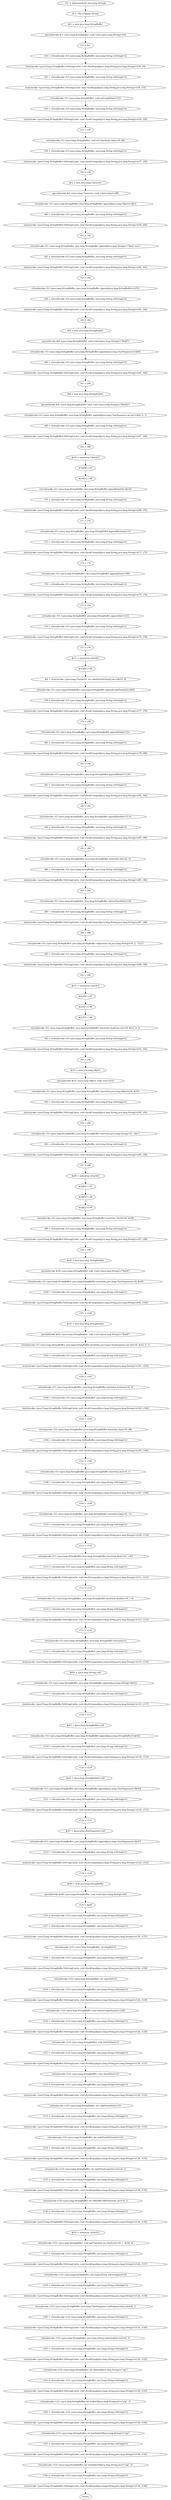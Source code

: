 digraph "unitGraph" {
    "r52 := @parameter0: java.lang.String[]"
    "r0 = \"The original String\""
    "$r1 = new java.lang.StringBuffer"
    "specialinvoke $r1.<java.lang.StringBuffer: void <init>(java.lang.String)>(r0)"
    "r53 = $r1"
    "r54 = virtualinvoke r53.<java.lang.StringBuffer: java.lang.String toString()>()"
    "staticinvoke <javaT.lang.StringBuffer.ToStringCache: void checkEqual(java.lang.String,java.lang.String)>(r54, r0)"
    "r55 = virtualinvoke r53.<java.lang.StringBuffer: java.lang.String toString()>()"
    "staticinvoke <javaT.lang.StringBuffer.ToStringCache: void checkEqual(java.lang.String,java.lang.String)>(r54, r55)"
    "virtualinvoke r53.<java.lang.StringBuffer: void setLength(int)>(12)"
    "r56 = virtualinvoke r53.<java.lang.StringBuffer: java.lang.String toString()>()"
    "staticinvoke <javaT.lang.StringBuffer.ToStringCache: void checkUnequal(java.lang.String,java.lang.String)>(r54, r56)"
    "r57 = r56"
    "virtualinvoke r53.<java.lang.StringBuffer: void setCharAt(int,char)>(0, 88)"
    "r58 = virtualinvoke r53.<java.lang.StringBuffer: java.lang.String toString()>()"
    "staticinvoke <javaT.lang.StringBuffer.ToStringCache: void checkUnequal(java.lang.String,java.lang.String)>(r57, r58)"
    "r59 = r58"
    "$r2 = new java.lang.Character"
    "specialinvoke $r2.<java.lang.Character: void <init>(char)>(88)"
    "virtualinvoke r53.<java.lang.StringBuffer: java.lang.StringBuffer append(java.lang.Object)>($r2)"
    "r60 = virtualinvoke r53.<java.lang.StringBuffer: java.lang.String toString()>()"
    "staticinvoke <javaT.lang.StringBuffer.ToStringCache: void checkUnequal(java.lang.String,java.lang.String)>(r59, r60)"
    "r61 = r60"
    "virtualinvoke r53.<java.lang.StringBuffer: java.lang.StringBuffer append(java.lang.String)>(\"More text\")"
    "r62 = virtualinvoke r53.<java.lang.StringBuffer: java.lang.String toString()>()"
    "staticinvoke <javaT.lang.StringBuffer.ToStringCache: void checkUnequal(java.lang.String,java.lang.String)>(r61, r62)"
    "r63 = r62"
    "virtualinvoke r53.<java.lang.StringBuffer: java.lang.StringBuffer append(java.lang.StringBuffer)>(r53)"
    "r64 = virtualinvoke r53.<java.lang.StringBuffer: java.lang.String toString()>()"
    "staticinvoke <javaT.lang.StringBuffer.ToStringCache: void checkUnequal(java.lang.String,java.lang.String)>(r63, r64)"
    "r65 = r64"
    "$r6 = new java.lang.StringBuilder"
    "specialinvoke $r6.<java.lang.StringBuilder: void <init>(java.lang.String)>(\"Build\")"
    "virtualinvoke r53.<java.lang.StringBuffer: java.lang.StringBuffer append(java.lang.CharSequence)>($r6)"
    "r66 = virtualinvoke r53.<java.lang.StringBuffer: java.lang.String toString()>()"
    "staticinvoke <javaT.lang.StringBuffer.ToStringCache: void checkUnequal(java.lang.String,java.lang.String)>(r65, r66)"
    "r67 = r66"
    "$r8 = new java.lang.StringBuilder"
    "specialinvoke $r8.<java.lang.StringBuilder: void <init>(java.lang.String)>(\"Build2\")"
    "virtualinvoke r53.<java.lang.StringBuffer: java.lang.StringBuffer append(java.lang.CharSequence,int,int)>($r8, 0, 1)"
    "r68 = virtualinvoke r53.<java.lang.StringBuffer: java.lang.String toString()>()"
    "staticinvoke <javaT.lang.StringBuffer.ToStringCache: void checkUnequal(java.lang.String,java.lang.String)>(r67, r68)"
    "r69 = r68"
    "$r10 = newarray (char)[2]"
    "$r10[0] = 97"
    "$r10[1] = 98"
    "virtualinvoke r53.<java.lang.StringBuffer: java.lang.StringBuffer append(char[])>($r10)"
    "r70 = virtualinvoke r53.<java.lang.StringBuffer: java.lang.String toString()>()"
    "staticinvoke <javaT.lang.StringBuffer.ToStringCache: void checkUnequal(java.lang.String,java.lang.String)>(r69, r70)"
    "r71 = r70"
    "virtualinvoke r53.<java.lang.StringBuffer: java.lang.StringBuffer append(boolean)>(1)"
    "r72 = virtualinvoke r53.<java.lang.StringBuffer: java.lang.String toString()>()"
    "staticinvoke <javaT.lang.StringBuffer.ToStringCache: void checkUnequal(java.lang.String,java.lang.String)>(r71, r72)"
    "r73 = r72"
    "virtualinvoke r53.<java.lang.StringBuffer: java.lang.StringBuffer append(char)>(99)"
    "r74 = virtualinvoke r53.<java.lang.StringBuffer: java.lang.String toString()>()"
    "staticinvoke <javaT.lang.StringBuffer.ToStringCache: void checkUnequal(java.lang.String,java.lang.String)>(r73, r74)"
    "r75 = r74"
    "virtualinvoke r53.<java.lang.StringBuffer: java.lang.StringBuffer append(int)>(23)"
    "r76 = virtualinvoke r53.<java.lang.StringBuffer: java.lang.String toString()>()"
    "staticinvoke <javaT.lang.StringBuffer.ToStringCache: void checkUnequal(java.lang.String,java.lang.String)>(r75, r76)"
    "r77 = r76"
    "$r15 = newarray (char)[1]"
    "$r15[0] = 88"
    "$i0 = staticinvoke <java.lang.Character: int codePointAt(char[],int)>($r15, 0)"
    "virtualinvoke r53.<java.lang.StringBuffer: java.lang.StringBuffer appendCodePoint(int)>($i0)"
    "r78 = virtualinvoke r53.<java.lang.StringBuffer: java.lang.String toString()>()"
    "staticinvoke <javaT.lang.StringBuffer.ToStringCache: void checkUnequal(java.lang.String,java.lang.String)>(r77, r78)"
    "r79 = r78"
    "virtualinvoke r53.<java.lang.StringBuffer: java.lang.StringBuffer append(long)>(1L)"
    "r80 = virtualinvoke r53.<java.lang.StringBuffer: java.lang.String toString()>()"
    "staticinvoke <javaT.lang.StringBuffer.ToStringCache: void checkUnequal(java.lang.String,java.lang.String)>(r79, r80)"
    "r81 = r80"
    "virtualinvoke r53.<java.lang.StringBuffer: java.lang.StringBuffer append(float)>(1.0F)"
    "r82 = virtualinvoke r53.<java.lang.StringBuffer: java.lang.String toString()>()"
    "staticinvoke <javaT.lang.StringBuffer.ToStringCache: void checkUnequal(java.lang.String,java.lang.String)>(r81, r82)"
    "r83 = r82"
    "virtualinvoke r53.<java.lang.StringBuffer: java.lang.StringBuffer append(double)>(1.0)"
    "r84 = virtualinvoke r53.<java.lang.StringBuffer: java.lang.String toString()>()"
    "staticinvoke <javaT.lang.StringBuffer.ToStringCache: void checkUnequal(java.lang.String,java.lang.String)>(r83, r84)"
    "r85 = r84"
    "virtualinvoke r53.<java.lang.StringBuffer: java.lang.StringBuffer delete(int,int)>(0, 5)"
    "r86 = virtualinvoke r53.<java.lang.StringBuffer: java.lang.String toString()>()"
    "staticinvoke <javaT.lang.StringBuffer.ToStringCache: void checkUnequal(java.lang.String,java.lang.String)>(r85, r86)"
    "r87 = r86"
    "virtualinvoke r53.<java.lang.StringBuffer: java.lang.StringBuffer deleteCharAt(int)>(0)"
    "r88 = virtualinvoke r53.<java.lang.StringBuffer: java.lang.String toString()>()"
    "staticinvoke <javaT.lang.StringBuffer.ToStringCache: void checkUnequal(java.lang.String,java.lang.String)>(r87, r88)"
    "r89 = r88"
    "virtualinvoke r53.<java.lang.StringBuffer: java.lang.StringBuffer replace(int,int,java.lang.String)>(0, 2, \"123\")"
    "r90 = virtualinvoke r53.<java.lang.StringBuffer: java.lang.String toString()>()"
    "staticinvoke <javaT.lang.StringBuffer.ToStringCache: void checkUnequal(java.lang.String,java.lang.String)>(r89, r90)"
    "r91 = r90"
    "$r23 = newarray (char)[3]"
    "$r23[0] = 97"
    "$r23[1] = 98"
    "$r23[2] = 99"
    "virtualinvoke r53.<java.lang.StringBuffer: java.lang.StringBuffer insert(int,char[],int,int)>(0, $r23, 0, 3)"
    "r92 = virtualinvoke r53.<java.lang.StringBuffer: java.lang.String toString()>()"
    "staticinvoke <javaT.lang.StringBuffer.ToStringCache: void checkUnequal(java.lang.String,java.lang.String)>(r91, r92)"
    "r93 = r92"
    "$r25 = new java.lang.Object"
    "specialinvoke $r25.<java.lang.Object: void <init>()>()"
    "virtualinvoke r53.<java.lang.StringBuffer: java.lang.StringBuffer insert(int,java.lang.Object)>(0, $r25)"
    "r94 = virtualinvoke r53.<java.lang.StringBuffer: java.lang.String toString()>()"
    "staticinvoke <javaT.lang.StringBuffer.ToStringCache: void checkUnequal(java.lang.String,java.lang.String)>(r93, r94)"
    "r95 = r94"
    "virtualinvoke r53.<java.lang.StringBuffer: java.lang.StringBuffer insert(int,java.lang.String)>(0, \"abc\")"
    "r96 = virtualinvoke r53.<java.lang.StringBuffer: java.lang.String toString()>()"
    "staticinvoke <javaT.lang.StringBuffer.ToStringCache: void checkUnequal(java.lang.String,java.lang.String)>(r95, r96)"
    "r97 = r96"
    "$r28 = newarray (char)[3]"
    "$r28[0] = 97"
    "$r28[1] = 98"
    "$r28[2] = 99"
    "virtualinvoke r53.<java.lang.StringBuffer: java.lang.StringBuffer insert(int,char[])>(0, $r28)"
    "r98 = virtualinvoke r53.<java.lang.StringBuffer: java.lang.String toString()>()"
    "staticinvoke <javaT.lang.StringBuffer.ToStringCache: void checkUnequal(java.lang.String,java.lang.String)>(r97, r98)"
    "r99 = r98"
    "$r30 = new java.lang.StringBuilder"
    "specialinvoke $r30.<java.lang.StringBuilder: void <init>(java.lang.String)>(\"Build\")"
    "virtualinvoke r53.<java.lang.StringBuffer: java.lang.StringBuffer insert(int,java.lang.CharSequence)>(0, $r30)"
    "r100 = virtualinvoke r53.<java.lang.StringBuffer: java.lang.String toString()>()"
    "staticinvoke <javaT.lang.StringBuffer.ToStringCache: void checkUnequal(java.lang.String,java.lang.String)>(r99, r100)"
    "r101 = r100"
    "$r32 = new java.lang.StringBuilder"
    "specialinvoke $r32.<java.lang.StringBuilder: void <init>(java.lang.String)>(\"Build\")"
    "virtualinvoke r53.<java.lang.StringBuffer: java.lang.StringBuffer insert(int,java.lang.CharSequence,int,int)>(0, $r32, 0, 1)"
    "r102 = virtualinvoke r53.<java.lang.StringBuffer: java.lang.String toString()>()"
    "staticinvoke <javaT.lang.StringBuffer.ToStringCache: void checkUnequal(java.lang.String,java.lang.String)>(r101, r102)"
    "r103 = r102"
    "virtualinvoke r53.<java.lang.StringBuffer: java.lang.StringBuffer insert(int,boolean)>(0, 0)"
    "r104 = virtualinvoke r53.<java.lang.StringBuffer: java.lang.String toString()>()"
    "staticinvoke <javaT.lang.StringBuffer.ToStringCache: void checkUnequal(java.lang.String,java.lang.String)>(r103, r104)"
    "r105 = r104"
    "virtualinvoke r53.<java.lang.StringBuffer: java.lang.StringBuffer insert(int,char)>(0, 88)"
    "r106 = virtualinvoke r53.<java.lang.StringBuffer: java.lang.String toString()>()"
    "staticinvoke <javaT.lang.StringBuffer.ToStringCache: void checkUnequal(java.lang.String,java.lang.String)>(r105, r106)"
    "r107 = r106"
    "virtualinvoke r53.<java.lang.StringBuffer: java.lang.StringBuffer insert(int,int)>(0, 1)"
    "r108 = virtualinvoke r53.<java.lang.StringBuffer: java.lang.String toString()>()"
    "staticinvoke <javaT.lang.StringBuffer.ToStringCache: void checkUnequal(java.lang.String,java.lang.String)>(r107, r108)"
    "r109 = r108"
    "virtualinvoke r53.<java.lang.StringBuffer: java.lang.StringBuffer insert(int,long)>(0, 1L)"
    "r110 = virtualinvoke r53.<java.lang.StringBuffer: java.lang.String toString()>()"
    "staticinvoke <javaT.lang.StringBuffer.ToStringCache: void checkUnequal(java.lang.String,java.lang.String)>(r109, r110)"
    "r111 = r110"
    "virtualinvoke r53.<java.lang.StringBuffer: java.lang.StringBuffer insert(int,float)>(0, 1.0F)"
    "r112 = virtualinvoke r53.<java.lang.StringBuffer: java.lang.String toString()>()"
    "staticinvoke <javaT.lang.StringBuffer.ToStringCache: void checkUnequal(java.lang.String,java.lang.String)>(r111, r112)"
    "r113 = r112"
    "virtualinvoke r53.<java.lang.StringBuffer: java.lang.StringBuffer insert(int,double)>(0, 1.0)"
    "r114 = virtualinvoke r53.<java.lang.StringBuffer: java.lang.String toString()>()"
    "staticinvoke <javaT.lang.StringBuffer.ToStringCache: void checkUnequal(java.lang.String,java.lang.String)>(r113, r114)"
    "r115 = r114"
    "virtualinvoke r53.<java.lang.StringBuffer: java.lang.StringBuffer reverse()>()"
    "r116 = virtualinvoke r53.<java.lang.StringBuffer: java.lang.String toString()>()"
    "staticinvoke <javaT.lang.StringBuffer.ToStringCache: void checkUnequal(java.lang.String,java.lang.String)>(r115, r116)"
    "$r41 = (java.lang.String) null"
    "virtualinvoke r53.<java.lang.StringBuffer: java.lang.StringBuffer append(java.lang.String)>($r41)"
    "r117 = virtualinvoke r53.<java.lang.StringBuffer: java.lang.String toString()>()"
    "staticinvoke <javaT.lang.StringBuffer.ToStringCache: void checkUnequal(java.lang.String,java.lang.String)>(r115, r117)"
    "r118 = r117"
    "$r43 = (java.lang.StringBuffer) null"
    "virtualinvoke r53.<java.lang.StringBuffer: java.lang.StringBuffer append(java.lang.StringBuffer)>($r43)"
    "r119 = virtualinvoke r53.<java.lang.StringBuffer: java.lang.String toString()>()"
    "staticinvoke <javaT.lang.StringBuffer.ToStringCache: void checkUnequal(java.lang.String,java.lang.String)>(r118, r119)"
    "r120 = r119"
    "$r45 = (java.lang.StringBuilder) null"
    "virtualinvoke r53.<java.lang.StringBuffer: java.lang.StringBuffer append(java.lang.CharSequence)>($r45)"
    "r121 = virtualinvoke r53.<java.lang.StringBuffer: java.lang.String toString()>()"
    "staticinvoke <javaT.lang.StringBuffer.ToStringCache: void checkUnequal(java.lang.String,java.lang.String)>(r120, r121)"
    "r122 = r121"
    "$r47 = (java.lang.CharSequence) null"
    "virtualinvoke r53.<java.lang.StringBuffer: java.lang.StringBuffer append(java.lang.CharSequence)>($r47)"
    "r123 = virtualinvoke r53.<java.lang.StringBuffer: java.lang.String toString()>()"
    "staticinvoke <javaT.lang.StringBuffer.ToStringCache: void checkUnequal(java.lang.String,java.lang.String)>(r122, r123)"
    "r124 = r123"
    "$r49 = new java.lang.StringBuffer"
    "specialinvoke $r49.<java.lang.StringBuffer: void <init>(java.lang.String)>(r0)"
    "r125 = $r49"
    "r126 = virtualinvoke r125.<java.lang.StringBuffer: java.lang.String toString()>()"
    "r127 = virtualinvoke r125.<java.lang.StringBuffer: java.lang.String toString()>()"
    "staticinvoke <javaT.lang.StringBuffer.ToStringCache: void checkEqual(java.lang.String,java.lang.String)>(r126, r127)"
    "virtualinvoke r125.<java.lang.StringBuffer: int length()>()"
    "r128 = virtualinvoke r125.<java.lang.StringBuffer: java.lang.String toString()>()"
    "staticinvoke <javaT.lang.StringBuffer.ToStringCache: void checkEqual(java.lang.String,java.lang.String)>(r126, r128)"
    "virtualinvoke r125.<java.lang.StringBuffer: int capacity()>()"
    "r129 = virtualinvoke r125.<java.lang.StringBuffer: java.lang.String toString()>()"
    "staticinvoke <javaT.lang.StringBuffer.ToStringCache: void checkEqual(java.lang.String,java.lang.String)>(r126, r129)"
    "virtualinvoke r125.<java.lang.StringBuffer: void ensureCapacity(int)>(100)"
    "r130 = virtualinvoke r125.<java.lang.StringBuffer: java.lang.String toString()>()"
    "staticinvoke <javaT.lang.StringBuffer.ToStringCache: void checkEqual(java.lang.String,java.lang.String)>(r126, r130)"
    "virtualinvoke r125.<java.lang.StringBuffer: void trimToSize()>()"
    "r131 = virtualinvoke r125.<java.lang.StringBuffer: java.lang.String toString()>()"
    "staticinvoke <javaT.lang.StringBuffer.ToStringCache: void checkEqual(java.lang.String,java.lang.String)>(r126, r131)"
    "virtualinvoke r125.<java.lang.StringBuffer: char charAt(int)>(1)"
    "r132 = virtualinvoke r125.<java.lang.StringBuffer: java.lang.String toString()>()"
    "staticinvoke <javaT.lang.StringBuffer.ToStringCache: void checkEqual(java.lang.String,java.lang.String)>(r126, r132)"
    "virtualinvoke r125.<java.lang.StringBuffer: int codePointAt(int)>(1)"
    "r133 = virtualinvoke r125.<java.lang.StringBuffer: java.lang.String toString()>()"
    "staticinvoke <javaT.lang.StringBuffer.ToStringCache: void checkEqual(java.lang.String,java.lang.String)>(r126, r133)"
    "virtualinvoke r125.<java.lang.StringBuffer: int codePointBefore(int)>(2)"
    "r134 = virtualinvoke r125.<java.lang.StringBuffer: java.lang.String toString()>()"
    "staticinvoke <javaT.lang.StringBuffer.ToStringCache: void checkEqual(java.lang.String,java.lang.String)>(r126, r134)"
    "virtualinvoke r125.<java.lang.StringBuffer: int codePointCount(int,int)>(0, 1)"
    "r135 = virtualinvoke r125.<java.lang.StringBuffer: java.lang.String toString()>()"
    "staticinvoke <javaT.lang.StringBuffer.ToStringCache: void checkEqual(java.lang.String,java.lang.String)>(r126, r135)"
    "virtualinvoke r125.<java.lang.StringBuffer: int offsetByCodePoints(int,int)>(0, 1)"
    "r136 = virtualinvoke r125.<java.lang.StringBuffer: java.lang.String toString()>()"
    "staticinvoke <javaT.lang.StringBuffer.ToStringCache: void checkEqual(java.lang.String,java.lang.String)>(r126, r136)"
    "$r50 = newarray (char)[2]"
    "virtualinvoke r125.<java.lang.StringBuffer: void getChars(int,int,char[],int)>(0, 1, $r50, 0)"
    "r137 = virtualinvoke r125.<java.lang.StringBuffer: java.lang.String toString()>()"
    "staticinvoke <javaT.lang.StringBuffer.ToStringCache: void checkEqual(java.lang.String,java.lang.String)>(r126, r137)"
    "virtualinvoke r125.<java.lang.StringBuffer: java.lang.String substring(int)>(0)"
    "r139 = virtualinvoke r125.<java.lang.StringBuffer: java.lang.String toString()>()"
    "staticinvoke <javaT.lang.StringBuffer.ToStringCache: void checkEqual(java.lang.String,java.lang.String)>(r126, r139)"
    "virtualinvoke r125.<java.lang.StringBuffer: java.lang.CharSequence subSequence(int,int)>(0, 1)"
    "r140 = virtualinvoke r125.<java.lang.StringBuffer: java.lang.String toString()>()"
    "staticinvoke <javaT.lang.StringBuffer.ToStringCache: void checkEqual(java.lang.String,java.lang.String)>(r126, r140)"
    "virtualinvoke r125.<java.lang.StringBuffer: java.lang.String substring(int,int)>(0, 3)"
    "r142 = virtualinvoke r125.<java.lang.StringBuffer: java.lang.String toString()>()"
    "staticinvoke <javaT.lang.StringBuffer.ToStringCache: void checkEqual(java.lang.String,java.lang.String)>(r126, r142)"
    "virtualinvoke r125.<java.lang.StringBuffer: int indexOf(java.lang.String)>(\"rig\")"
    "r143 = virtualinvoke r125.<java.lang.StringBuffer: java.lang.String toString()>()"
    "staticinvoke <javaT.lang.StringBuffer.ToStringCache: void checkEqual(java.lang.String,java.lang.String)>(r126, r143)"
    "virtualinvoke r125.<java.lang.StringBuffer: int indexOf(java.lang.String,int)>(\"rig\", 2)"
    "r144 = virtualinvoke r125.<java.lang.StringBuffer: java.lang.String toString()>()"
    "staticinvoke <javaT.lang.StringBuffer.ToStringCache: void checkEqual(java.lang.String,java.lang.String)>(r126, r144)"
    "virtualinvoke r125.<java.lang.StringBuffer: int lastIndexOf(java.lang.String)>(\"rig\")"
    "r145 = virtualinvoke r125.<java.lang.StringBuffer: java.lang.String toString()>()"
    "staticinvoke <javaT.lang.StringBuffer.ToStringCache: void checkEqual(java.lang.String,java.lang.String)>(r126, r145)"
    "virtualinvoke r125.<java.lang.StringBuffer: int lastIndexOf(java.lang.String,int)>(\"rig\", 3)"
    "r146 = virtualinvoke r125.<java.lang.StringBuffer: java.lang.String toString()>()"
    "staticinvoke <javaT.lang.StringBuffer.ToStringCache: void checkEqual(java.lang.String,java.lang.String)>(r126, r146)"
    "return"
    "r52 := @parameter0: java.lang.String[]"->"r0 = \"The original String\"";
    "r0 = \"The original String\""->"$r1 = new java.lang.StringBuffer";
    "$r1 = new java.lang.StringBuffer"->"specialinvoke $r1.<java.lang.StringBuffer: void <init>(java.lang.String)>(r0)";
    "specialinvoke $r1.<java.lang.StringBuffer: void <init>(java.lang.String)>(r0)"->"r53 = $r1";
    "r53 = $r1"->"r54 = virtualinvoke r53.<java.lang.StringBuffer: java.lang.String toString()>()";
    "r54 = virtualinvoke r53.<java.lang.StringBuffer: java.lang.String toString()>()"->"staticinvoke <javaT.lang.StringBuffer.ToStringCache: void checkEqual(java.lang.String,java.lang.String)>(r54, r0)";
    "staticinvoke <javaT.lang.StringBuffer.ToStringCache: void checkEqual(java.lang.String,java.lang.String)>(r54, r0)"->"r55 = virtualinvoke r53.<java.lang.StringBuffer: java.lang.String toString()>()";
    "r55 = virtualinvoke r53.<java.lang.StringBuffer: java.lang.String toString()>()"->"staticinvoke <javaT.lang.StringBuffer.ToStringCache: void checkEqual(java.lang.String,java.lang.String)>(r54, r55)";
    "staticinvoke <javaT.lang.StringBuffer.ToStringCache: void checkEqual(java.lang.String,java.lang.String)>(r54, r55)"->"virtualinvoke r53.<java.lang.StringBuffer: void setLength(int)>(12)";
    "virtualinvoke r53.<java.lang.StringBuffer: void setLength(int)>(12)"->"r56 = virtualinvoke r53.<java.lang.StringBuffer: java.lang.String toString()>()";
    "r56 = virtualinvoke r53.<java.lang.StringBuffer: java.lang.String toString()>()"->"staticinvoke <javaT.lang.StringBuffer.ToStringCache: void checkUnequal(java.lang.String,java.lang.String)>(r54, r56)";
    "staticinvoke <javaT.lang.StringBuffer.ToStringCache: void checkUnequal(java.lang.String,java.lang.String)>(r54, r56)"->"r57 = r56";
    "r57 = r56"->"virtualinvoke r53.<java.lang.StringBuffer: void setCharAt(int,char)>(0, 88)";
    "virtualinvoke r53.<java.lang.StringBuffer: void setCharAt(int,char)>(0, 88)"->"r58 = virtualinvoke r53.<java.lang.StringBuffer: java.lang.String toString()>()";
    "r58 = virtualinvoke r53.<java.lang.StringBuffer: java.lang.String toString()>()"->"staticinvoke <javaT.lang.StringBuffer.ToStringCache: void checkUnequal(java.lang.String,java.lang.String)>(r57, r58)";
    "staticinvoke <javaT.lang.StringBuffer.ToStringCache: void checkUnequal(java.lang.String,java.lang.String)>(r57, r58)"->"r59 = r58";
    "r59 = r58"->"$r2 = new java.lang.Character";
    "$r2 = new java.lang.Character"->"specialinvoke $r2.<java.lang.Character: void <init>(char)>(88)";
    "specialinvoke $r2.<java.lang.Character: void <init>(char)>(88)"->"virtualinvoke r53.<java.lang.StringBuffer: java.lang.StringBuffer append(java.lang.Object)>($r2)";
    "virtualinvoke r53.<java.lang.StringBuffer: java.lang.StringBuffer append(java.lang.Object)>($r2)"->"r60 = virtualinvoke r53.<java.lang.StringBuffer: java.lang.String toString()>()";
    "r60 = virtualinvoke r53.<java.lang.StringBuffer: java.lang.String toString()>()"->"staticinvoke <javaT.lang.StringBuffer.ToStringCache: void checkUnequal(java.lang.String,java.lang.String)>(r59, r60)";
    "staticinvoke <javaT.lang.StringBuffer.ToStringCache: void checkUnequal(java.lang.String,java.lang.String)>(r59, r60)"->"r61 = r60";
    "r61 = r60"->"virtualinvoke r53.<java.lang.StringBuffer: java.lang.StringBuffer append(java.lang.String)>(\"More text\")";
    "virtualinvoke r53.<java.lang.StringBuffer: java.lang.StringBuffer append(java.lang.String)>(\"More text\")"->"r62 = virtualinvoke r53.<java.lang.StringBuffer: java.lang.String toString()>()";
    "r62 = virtualinvoke r53.<java.lang.StringBuffer: java.lang.String toString()>()"->"staticinvoke <javaT.lang.StringBuffer.ToStringCache: void checkUnequal(java.lang.String,java.lang.String)>(r61, r62)";
    "staticinvoke <javaT.lang.StringBuffer.ToStringCache: void checkUnequal(java.lang.String,java.lang.String)>(r61, r62)"->"r63 = r62";
    "r63 = r62"->"virtualinvoke r53.<java.lang.StringBuffer: java.lang.StringBuffer append(java.lang.StringBuffer)>(r53)";
    "virtualinvoke r53.<java.lang.StringBuffer: java.lang.StringBuffer append(java.lang.StringBuffer)>(r53)"->"r64 = virtualinvoke r53.<java.lang.StringBuffer: java.lang.String toString()>()";
    "r64 = virtualinvoke r53.<java.lang.StringBuffer: java.lang.String toString()>()"->"staticinvoke <javaT.lang.StringBuffer.ToStringCache: void checkUnequal(java.lang.String,java.lang.String)>(r63, r64)";
    "staticinvoke <javaT.lang.StringBuffer.ToStringCache: void checkUnequal(java.lang.String,java.lang.String)>(r63, r64)"->"r65 = r64";
    "r65 = r64"->"$r6 = new java.lang.StringBuilder";
    "$r6 = new java.lang.StringBuilder"->"specialinvoke $r6.<java.lang.StringBuilder: void <init>(java.lang.String)>(\"Build\")";
    "specialinvoke $r6.<java.lang.StringBuilder: void <init>(java.lang.String)>(\"Build\")"->"virtualinvoke r53.<java.lang.StringBuffer: java.lang.StringBuffer append(java.lang.CharSequence)>($r6)";
    "virtualinvoke r53.<java.lang.StringBuffer: java.lang.StringBuffer append(java.lang.CharSequence)>($r6)"->"r66 = virtualinvoke r53.<java.lang.StringBuffer: java.lang.String toString()>()";
    "r66 = virtualinvoke r53.<java.lang.StringBuffer: java.lang.String toString()>()"->"staticinvoke <javaT.lang.StringBuffer.ToStringCache: void checkUnequal(java.lang.String,java.lang.String)>(r65, r66)";
    "staticinvoke <javaT.lang.StringBuffer.ToStringCache: void checkUnequal(java.lang.String,java.lang.String)>(r65, r66)"->"r67 = r66";
    "r67 = r66"->"$r8 = new java.lang.StringBuilder";
    "$r8 = new java.lang.StringBuilder"->"specialinvoke $r8.<java.lang.StringBuilder: void <init>(java.lang.String)>(\"Build2\")";
    "specialinvoke $r8.<java.lang.StringBuilder: void <init>(java.lang.String)>(\"Build2\")"->"virtualinvoke r53.<java.lang.StringBuffer: java.lang.StringBuffer append(java.lang.CharSequence,int,int)>($r8, 0, 1)";
    "virtualinvoke r53.<java.lang.StringBuffer: java.lang.StringBuffer append(java.lang.CharSequence,int,int)>($r8, 0, 1)"->"r68 = virtualinvoke r53.<java.lang.StringBuffer: java.lang.String toString()>()";
    "r68 = virtualinvoke r53.<java.lang.StringBuffer: java.lang.String toString()>()"->"staticinvoke <javaT.lang.StringBuffer.ToStringCache: void checkUnequal(java.lang.String,java.lang.String)>(r67, r68)";
    "staticinvoke <javaT.lang.StringBuffer.ToStringCache: void checkUnequal(java.lang.String,java.lang.String)>(r67, r68)"->"r69 = r68";
    "r69 = r68"->"$r10 = newarray (char)[2]";
    "$r10 = newarray (char)[2]"->"$r10[0] = 97";
    "$r10[0] = 97"->"$r10[1] = 98";
    "$r10[1] = 98"->"virtualinvoke r53.<java.lang.StringBuffer: java.lang.StringBuffer append(char[])>($r10)";
    "virtualinvoke r53.<java.lang.StringBuffer: java.lang.StringBuffer append(char[])>($r10)"->"r70 = virtualinvoke r53.<java.lang.StringBuffer: java.lang.String toString()>()";
    "r70 = virtualinvoke r53.<java.lang.StringBuffer: java.lang.String toString()>()"->"staticinvoke <javaT.lang.StringBuffer.ToStringCache: void checkUnequal(java.lang.String,java.lang.String)>(r69, r70)";
    "staticinvoke <javaT.lang.StringBuffer.ToStringCache: void checkUnequal(java.lang.String,java.lang.String)>(r69, r70)"->"r71 = r70";
    "r71 = r70"->"virtualinvoke r53.<java.lang.StringBuffer: java.lang.StringBuffer append(boolean)>(1)";
    "virtualinvoke r53.<java.lang.StringBuffer: java.lang.StringBuffer append(boolean)>(1)"->"r72 = virtualinvoke r53.<java.lang.StringBuffer: java.lang.String toString()>()";
    "r72 = virtualinvoke r53.<java.lang.StringBuffer: java.lang.String toString()>()"->"staticinvoke <javaT.lang.StringBuffer.ToStringCache: void checkUnequal(java.lang.String,java.lang.String)>(r71, r72)";
    "staticinvoke <javaT.lang.StringBuffer.ToStringCache: void checkUnequal(java.lang.String,java.lang.String)>(r71, r72)"->"r73 = r72";
    "r73 = r72"->"virtualinvoke r53.<java.lang.StringBuffer: java.lang.StringBuffer append(char)>(99)";
    "virtualinvoke r53.<java.lang.StringBuffer: java.lang.StringBuffer append(char)>(99)"->"r74 = virtualinvoke r53.<java.lang.StringBuffer: java.lang.String toString()>()";
    "r74 = virtualinvoke r53.<java.lang.StringBuffer: java.lang.String toString()>()"->"staticinvoke <javaT.lang.StringBuffer.ToStringCache: void checkUnequal(java.lang.String,java.lang.String)>(r73, r74)";
    "staticinvoke <javaT.lang.StringBuffer.ToStringCache: void checkUnequal(java.lang.String,java.lang.String)>(r73, r74)"->"r75 = r74";
    "r75 = r74"->"virtualinvoke r53.<java.lang.StringBuffer: java.lang.StringBuffer append(int)>(23)";
    "virtualinvoke r53.<java.lang.StringBuffer: java.lang.StringBuffer append(int)>(23)"->"r76 = virtualinvoke r53.<java.lang.StringBuffer: java.lang.String toString()>()";
    "r76 = virtualinvoke r53.<java.lang.StringBuffer: java.lang.String toString()>()"->"staticinvoke <javaT.lang.StringBuffer.ToStringCache: void checkUnequal(java.lang.String,java.lang.String)>(r75, r76)";
    "staticinvoke <javaT.lang.StringBuffer.ToStringCache: void checkUnequal(java.lang.String,java.lang.String)>(r75, r76)"->"r77 = r76";
    "r77 = r76"->"$r15 = newarray (char)[1]";
    "$r15 = newarray (char)[1]"->"$r15[0] = 88";
    "$r15[0] = 88"->"$i0 = staticinvoke <java.lang.Character: int codePointAt(char[],int)>($r15, 0)";
    "$i0 = staticinvoke <java.lang.Character: int codePointAt(char[],int)>($r15, 0)"->"virtualinvoke r53.<java.lang.StringBuffer: java.lang.StringBuffer appendCodePoint(int)>($i0)";
    "virtualinvoke r53.<java.lang.StringBuffer: java.lang.StringBuffer appendCodePoint(int)>($i0)"->"r78 = virtualinvoke r53.<java.lang.StringBuffer: java.lang.String toString()>()";
    "r78 = virtualinvoke r53.<java.lang.StringBuffer: java.lang.String toString()>()"->"staticinvoke <javaT.lang.StringBuffer.ToStringCache: void checkUnequal(java.lang.String,java.lang.String)>(r77, r78)";
    "staticinvoke <javaT.lang.StringBuffer.ToStringCache: void checkUnequal(java.lang.String,java.lang.String)>(r77, r78)"->"r79 = r78";
    "r79 = r78"->"virtualinvoke r53.<java.lang.StringBuffer: java.lang.StringBuffer append(long)>(1L)";
    "virtualinvoke r53.<java.lang.StringBuffer: java.lang.StringBuffer append(long)>(1L)"->"r80 = virtualinvoke r53.<java.lang.StringBuffer: java.lang.String toString()>()";
    "r80 = virtualinvoke r53.<java.lang.StringBuffer: java.lang.String toString()>()"->"staticinvoke <javaT.lang.StringBuffer.ToStringCache: void checkUnequal(java.lang.String,java.lang.String)>(r79, r80)";
    "staticinvoke <javaT.lang.StringBuffer.ToStringCache: void checkUnequal(java.lang.String,java.lang.String)>(r79, r80)"->"r81 = r80";
    "r81 = r80"->"virtualinvoke r53.<java.lang.StringBuffer: java.lang.StringBuffer append(float)>(1.0F)";
    "virtualinvoke r53.<java.lang.StringBuffer: java.lang.StringBuffer append(float)>(1.0F)"->"r82 = virtualinvoke r53.<java.lang.StringBuffer: java.lang.String toString()>()";
    "r82 = virtualinvoke r53.<java.lang.StringBuffer: java.lang.String toString()>()"->"staticinvoke <javaT.lang.StringBuffer.ToStringCache: void checkUnequal(java.lang.String,java.lang.String)>(r81, r82)";
    "staticinvoke <javaT.lang.StringBuffer.ToStringCache: void checkUnequal(java.lang.String,java.lang.String)>(r81, r82)"->"r83 = r82";
    "r83 = r82"->"virtualinvoke r53.<java.lang.StringBuffer: java.lang.StringBuffer append(double)>(1.0)";
    "virtualinvoke r53.<java.lang.StringBuffer: java.lang.StringBuffer append(double)>(1.0)"->"r84 = virtualinvoke r53.<java.lang.StringBuffer: java.lang.String toString()>()";
    "r84 = virtualinvoke r53.<java.lang.StringBuffer: java.lang.String toString()>()"->"staticinvoke <javaT.lang.StringBuffer.ToStringCache: void checkUnequal(java.lang.String,java.lang.String)>(r83, r84)";
    "staticinvoke <javaT.lang.StringBuffer.ToStringCache: void checkUnequal(java.lang.String,java.lang.String)>(r83, r84)"->"r85 = r84";
    "r85 = r84"->"virtualinvoke r53.<java.lang.StringBuffer: java.lang.StringBuffer delete(int,int)>(0, 5)";
    "virtualinvoke r53.<java.lang.StringBuffer: java.lang.StringBuffer delete(int,int)>(0, 5)"->"r86 = virtualinvoke r53.<java.lang.StringBuffer: java.lang.String toString()>()";
    "r86 = virtualinvoke r53.<java.lang.StringBuffer: java.lang.String toString()>()"->"staticinvoke <javaT.lang.StringBuffer.ToStringCache: void checkUnequal(java.lang.String,java.lang.String)>(r85, r86)";
    "staticinvoke <javaT.lang.StringBuffer.ToStringCache: void checkUnequal(java.lang.String,java.lang.String)>(r85, r86)"->"r87 = r86";
    "r87 = r86"->"virtualinvoke r53.<java.lang.StringBuffer: java.lang.StringBuffer deleteCharAt(int)>(0)";
    "virtualinvoke r53.<java.lang.StringBuffer: java.lang.StringBuffer deleteCharAt(int)>(0)"->"r88 = virtualinvoke r53.<java.lang.StringBuffer: java.lang.String toString()>()";
    "r88 = virtualinvoke r53.<java.lang.StringBuffer: java.lang.String toString()>()"->"staticinvoke <javaT.lang.StringBuffer.ToStringCache: void checkUnequal(java.lang.String,java.lang.String)>(r87, r88)";
    "staticinvoke <javaT.lang.StringBuffer.ToStringCache: void checkUnequal(java.lang.String,java.lang.String)>(r87, r88)"->"r89 = r88";
    "r89 = r88"->"virtualinvoke r53.<java.lang.StringBuffer: java.lang.StringBuffer replace(int,int,java.lang.String)>(0, 2, \"123\")";
    "virtualinvoke r53.<java.lang.StringBuffer: java.lang.StringBuffer replace(int,int,java.lang.String)>(0, 2, \"123\")"->"r90 = virtualinvoke r53.<java.lang.StringBuffer: java.lang.String toString()>()";
    "r90 = virtualinvoke r53.<java.lang.StringBuffer: java.lang.String toString()>()"->"staticinvoke <javaT.lang.StringBuffer.ToStringCache: void checkUnequal(java.lang.String,java.lang.String)>(r89, r90)";
    "staticinvoke <javaT.lang.StringBuffer.ToStringCache: void checkUnequal(java.lang.String,java.lang.String)>(r89, r90)"->"r91 = r90";
    "r91 = r90"->"$r23 = newarray (char)[3]";
    "$r23 = newarray (char)[3]"->"$r23[0] = 97";
    "$r23[0] = 97"->"$r23[1] = 98";
    "$r23[1] = 98"->"$r23[2] = 99";
    "$r23[2] = 99"->"virtualinvoke r53.<java.lang.StringBuffer: java.lang.StringBuffer insert(int,char[],int,int)>(0, $r23, 0, 3)";
    "virtualinvoke r53.<java.lang.StringBuffer: java.lang.StringBuffer insert(int,char[],int,int)>(0, $r23, 0, 3)"->"r92 = virtualinvoke r53.<java.lang.StringBuffer: java.lang.String toString()>()";
    "r92 = virtualinvoke r53.<java.lang.StringBuffer: java.lang.String toString()>()"->"staticinvoke <javaT.lang.StringBuffer.ToStringCache: void checkUnequal(java.lang.String,java.lang.String)>(r91, r92)";
    "staticinvoke <javaT.lang.StringBuffer.ToStringCache: void checkUnequal(java.lang.String,java.lang.String)>(r91, r92)"->"r93 = r92";
    "r93 = r92"->"$r25 = new java.lang.Object";
    "$r25 = new java.lang.Object"->"specialinvoke $r25.<java.lang.Object: void <init>()>()";
    "specialinvoke $r25.<java.lang.Object: void <init>()>()"->"virtualinvoke r53.<java.lang.StringBuffer: java.lang.StringBuffer insert(int,java.lang.Object)>(0, $r25)";
    "virtualinvoke r53.<java.lang.StringBuffer: java.lang.StringBuffer insert(int,java.lang.Object)>(0, $r25)"->"r94 = virtualinvoke r53.<java.lang.StringBuffer: java.lang.String toString()>()";
    "r94 = virtualinvoke r53.<java.lang.StringBuffer: java.lang.String toString()>()"->"staticinvoke <javaT.lang.StringBuffer.ToStringCache: void checkUnequal(java.lang.String,java.lang.String)>(r93, r94)";
    "staticinvoke <javaT.lang.StringBuffer.ToStringCache: void checkUnequal(java.lang.String,java.lang.String)>(r93, r94)"->"r95 = r94";
    "r95 = r94"->"virtualinvoke r53.<java.lang.StringBuffer: java.lang.StringBuffer insert(int,java.lang.String)>(0, \"abc\")";
    "virtualinvoke r53.<java.lang.StringBuffer: java.lang.StringBuffer insert(int,java.lang.String)>(0, \"abc\")"->"r96 = virtualinvoke r53.<java.lang.StringBuffer: java.lang.String toString()>()";
    "r96 = virtualinvoke r53.<java.lang.StringBuffer: java.lang.String toString()>()"->"staticinvoke <javaT.lang.StringBuffer.ToStringCache: void checkUnequal(java.lang.String,java.lang.String)>(r95, r96)";
    "staticinvoke <javaT.lang.StringBuffer.ToStringCache: void checkUnequal(java.lang.String,java.lang.String)>(r95, r96)"->"r97 = r96";
    "r97 = r96"->"$r28 = newarray (char)[3]";
    "$r28 = newarray (char)[3]"->"$r28[0] = 97";
    "$r28[0] = 97"->"$r28[1] = 98";
    "$r28[1] = 98"->"$r28[2] = 99";
    "$r28[2] = 99"->"virtualinvoke r53.<java.lang.StringBuffer: java.lang.StringBuffer insert(int,char[])>(0, $r28)";
    "virtualinvoke r53.<java.lang.StringBuffer: java.lang.StringBuffer insert(int,char[])>(0, $r28)"->"r98 = virtualinvoke r53.<java.lang.StringBuffer: java.lang.String toString()>()";
    "r98 = virtualinvoke r53.<java.lang.StringBuffer: java.lang.String toString()>()"->"staticinvoke <javaT.lang.StringBuffer.ToStringCache: void checkUnequal(java.lang.String,java.lang.String)>(r97, r98)";
    "staticinvoke <javaT.lang.StringBuffer.ToStringCache: void checkUnequal(java.lang.String,java.lang.String)>(r97, r98)"->"r99 = r98";
    "r99 = r98"->"$r30 = new java.lang.StringBuilder";
    "$r30 = new java.lang.StringBuilder"->"specialinvoke $r30.<java.lang.StringBuilder: void <init>(java.lang.String)>(\"Build\")";
    "specialinvoke $r30.<java.lang.StringBuilder: void <init>(java.lang.String)>(\"Build\")"->"virtualinvoke r53.<java.lang.StringBuffer: java.lang.StringBuffer insert(int,java.lang.CharSequence)>(0, $r30)";
    "virtualinvoke r53.<java.lang.StringBuffer: java.lang.StringBuffer insert(int,java.lang.CharSequence)>(0, $r30)"->"r100 = virtualinvoke r53.<java.lang.StringBuffer: java.lang.String toString()>()";
    "r100 = virtualinvoke r53.<java.lang.StringBuffer: java.lang.String toString()>()"->"staticinvoke <javaT.lang.StringBuffer.ToStringCache: void checkUnequal(java.lang.String,java.lang.String)>(r99, r100)";
    "staticinvoke <javaT.lang.StringBuffer.ToStringCache: void checkUnequal(java.lang.String,java.lang.String)>(r99, r100)"->"r101 = r100";
    "r101 = r100"->"$r32 = new java.lang.StringBuilder";
    "$r32 = new java.lang.StringBuilder"->"specialinvoke $r32.<java.lang.StringBuilder: void <init>(java.lang.String)>(\"Build\")";
    "specialinvoke $r32.<java.lang.StringBuilder: void <init>(java.lang.String)>(\"Build\")"->"virtualinvoke r53.<java.lang.StringBuffer: java.lang.StringBuffer insert(int,java.lang.CharSequence,int,int)>(0, $r32, 0, 1)";
    "virtualinvoke r53.<java.lang.StringBuffer: java.lang.StringBuffer insert(int,java.lang.CharSequence,int,int)>(0, $r32, 0, 1)"->"r102 = virtualinvoke r53.<java.lang.StringBuffer: java.lang.String toString()>()";
    "r102 = virtualinvoke r53.<java.lang.StringBuffer: java.lang.String toString()>()"->"staticinvoke <javaT.lang.StringBuffer.ToStringCache: void checkUnequal(java.lang.String,java.lang.String)>(r101, r102)";
    "staticinvoke <javaT.lang.StringBuffer.ToStringCache: void checkUnequal(java.lang.String,java.lang.String)>(r101, r102)"->"r103 = r102";
    "r103 = r102"->"virtualinvoke r53.<java.lang.StringBuffer: java.lang.StringBuffer insert(int,boolean)>(0, 0)";
    "virtualinvoke r53.<java.lang.StringBuffer: java.lang.StringBuffer insert(int,boolean)>(0, 0)"->"r104 = virtualinvoke r53.<java.lang.StringBuffer: java.lang.String toString()>()";
    "r104 = virtualinvoke r53.<java.lang.StringBuffer: java.lang.String toString()>()"->"staticinvoke <javaT.lang.StringBuffer.ToStringCache: void checkUnequal(java.lang.String,java.lang.String)>(r103, r104)";
    "staticinvoke <javaT.lang.StringBuffer.ToStringCache: void checkUnequal(java.lang.String,java.lang.String)>(r103, r104)"->"r105 = r104";
    "r105 = r104"->"virtualinvoke r53.<java.lang.StringBuffer: java.lang.StringBuffer insert(int,char)>(0, 88)";
    "virtualinvoke r53.<java.lang.StringBuffer: java.lang.StringBuffer insert(int,char)>(0, 88)"->"r106 = virtualinvoke r53.<java.lang.StringBuffer: java.lang.String toString()>()";
    "r106 = virtualinvoke r53.<java.lang.StringBuffer: java.lang.String toString()>()"->"staticinvoke <javaT.lang.StringBuffer.ToStringCache: void checkUnequal(java.lang.String,java.lang.String)>(r105, r106)";
    "staticinvoke <javaT.lang.StringBuffer.ToStringCache: void checkUnequal(java.lang.String,java.lang.String)>(r105, r106)"->"r107 = r106";
    "r107 = r106"->"virtualinvoke r53.<java.lang.StringBuffer: java.lang.StringBuffer insert(int,int)>(0, 1)";
    "virtualinvoke r53.<java.lang.StringBuffer: java.lang.StringBuffer insert(int,int)>(0, 1)"->"r108 = virtualinvoke r53.<java.lang.StringBuffer: java.lang.String toString()>()";
    "r108 = virtualinvoke r53.<java.lang.StringBuffer: java.lang.String toString()>()"->"staticinvoke <javaT.lang.StringBuffer.ToStringCache: void checkUnequal(java.lang.String,java.lang.String)>(r107, r108)";
    "staticinvoke <javaT.lang.StringBuffer.ToStringCache: void checkUnequal(java.lang.String,java.lang.String)>(r107, r108)"->"r109 = r108";
    "r109 = r108"->"virtualinvoke r53.<java.lang.StringBuffer: java.lang.StringBuffer insert(int,long)>(0, 1L)";
    "virtualinvoke r53.<java.lang.StringBuffer: java.lang.StringBuffer insert(int,long)>(0, 1L)"->"r110 = virtualinvoke r53.<java.lang.StringBuffer: java.lang.String toString()>()";
    "r110 = virtualinvoke r53.<java.lang.StringBuffer: java.lang.String toString()>()"->"staticinvoke <javaT.lang.StringBuffer.ToStringCache: void checkUnequal(java.lang.String,java.lang.String)>(r109, r110)";
    "staticinvoke <javaT.lang.StringBuffer.ToStringCache: void checkUnequal(java.lang.String,java.lang.String)>(r109, r110)"->"r111 = r110";
    "r111 = r110"->"virtualinvoke r53.<java.lang.StringBuffer: java.lang.StringBuffer insert(int,float)>(0, 1.0F)";
    "virtualinvoke r53.<java.lang.StringBuffer: java.lang.StringBuffer insert(int,float)>(0, 1.0F)"->"r112 = virtualinvoke r53.<java.lang.StringBuffer: java.lang.String toString()>()";
    "r112 = virtualinvoke r53.<java.lang.StringBuffer: java.lang.String toString()>()"->"staticinvoke <javaT.lang.StringBuffer.ToStringCache: void checkUnequal(java.lang.String,java.lang.String)>(r111, r112)";
    "staticinvoke <javaT.lang.StringBuffer.ToStringCache: void checkUnequal(java.lang.String,java.lang.String)>(r111, r112)"->"r113 = r112";
    "r113 = r112"->"virtualinvoke r53.<java.lang.StringBuffer: java.lang.StringBuffer insert(int,double)>(0, 1.0)";
    "virtualinvoke r53.<java.lang.StringBuffer: java.lang.StringBuffer insert(int,double)>(0, 1.0)"->"r114 = virtualinvoke r53.<java.lang.StringBuffer: java.lang.String toString()>()";
    "r114 = virtualinvoke r53.<java.lang.StringBuffer: java.lang.String toString()>()"->"staticinvoke <javaT.lang.StringBuffer.ToStringCache: void checkUnequal(java.lang.String,java.lang.String)>(r113, r114)";
    "staticinvoke <javaT.lang.StringBuffer.ToStringCache: void checkUnequal(java.lang.String,java.lang.String)>(r113, r114)"->"r115 = r114";
    "r115 = r114"->"virtualinvoke r53.<java.lang.StringBuffer: java.lang.StringBuffer reverse()>()";
    "virtualinvoke r53.<java.lang.StringBuffer: java.lang.StringBuffer reverse()>()"->"r116 = virtualinvoke r53.<java.lang.StringBuffer: java.lang.String toString()>()";
    "r116 = virtualinvoke r53.<java.lang.StringBuffer: java.lang.String toString()>()"->"staticinvoke <javaT.lang.StringBuffer.ToStringCache: void checkUnequal(java.lang.String,java.lang.String)>(r115, r116)";
    "staticinvoke <javaT.lang.StringBuffer.ToStringCache: void checkUnequal(java.lang.String,java.lang.String)>(r115, r116)"->"$r41 = (java.lang.String) null";
    "$r41 = (java.lang.String) null"->"virtualinvoke r53.<java.lang.StringBuffer: java.lang.StringBuffer append(java.lang.String)>($r41)";
    "virtualinvoke r53.<java.lang.StringBuffer: java.lang.StringBuffer append(java.lang.String)>($r41)"->"r117 = virtualinvoke r53.<java.lang.StringBuffer: java.lang.String toString()>()";
    "r117 = virtualinvoke r53.<java.lang.StringBuffer: java.lang.String toString()>()"->"staticinvoke <javaT.lang.StringBuffer.ToStringCache: void checkUnequal(java.lang.String,java.lang.String)>(r115, r117)";
    "staticinvoke <javaT.lang.StringBuffer.ToStringCache: void checkUnequal(java.lang.String,java.lang.String)>(r115, r117)"->"r118 = r117";
    "r118 = r117"->"$r43 = (java.lang.StringBuffer) null";
    "$r43 = (java.lang.StringBuffer) null"->"virtualinvoke r53.<java.lang.StringBuffer: java.lang.StringBuffer append(java.lang.StringBuffer)>($r43)";
    "virtualinvoke r53.<java.lang.StringBuffer: java.lang.StringBuffer append(java.lang.StringBuffer)>($r43)"->"r119 = virtualinvoke r53.<java.lang.StringBuffer: java.lang.String toString()>()";
    "r119 = virtualinvoke r53.<java.lang.StringBuffer: java.lang.String toString()>()"->"staticinvoke <javaT.lang.StringBuffer.ToStringCache: void checkUnequal(java.lang.String,java.lang.String)>(r118, r119)";
    "staticinvoke <javaT.lang.StringBuffer.ToStringCache: void checkUnequal(java.lang.String,java.lang.String)>(r118, r119)"->"r120 = r119";
    "r120 = r119"->"$r45 = (java.lang.StringBuilder) null";
    "$r45 = (java.lang.StringBuilder) null"->"virtualinvoke r53.<java.lang.StringBuffer: java.lang.StringBuffer append(java.lang.CharSequence)>($r45)";
    "virtualinvoke r53.<java.lang.StringBuffer: java.lang.StringBuffer append(java.lang.CharSequence)>($r45)"->"r121 = virtualinvoke r53.<java.lang.StringBuffer: java.lang.String toString()>()";
    "r121 = virtualinvoke r53.<java.lang.StringBuffer: java.lang.String toString()>()"->"staticinvoke <javaT.lang.StringBuffer.ToStringCache: void checkUnequal(java.lang.String,java.lang.String)>(r120, r121)";
    "staticinvoke <javaT.lang.StringBuffer.ToStringCache: void checkUnequal(java.lang.String,java.lang.String)>(r120, r121)"->"r122 = r121";
    "r122 = r121"->"$r47 = (java.lang.CharSequence) null";
    "$r47 = (java.lang.CharSequence) null"->"virtualinvoke r53.<java.lang.StringBuffer: java.lang.StringBuffer append(java.lang.CharSequence)>($r47)";
    "virtualinvoke r53.<java.lang.StringBuffer: java.lang.StringBuffer append(java.lang.CharSequence)>($r47)"->"r123 = virtualinvoke r53.<java.lang.StringBuffer: java.lang.String toString()>()";
    "r123 = virtualinvoke r53.<java.lang.StringBuffer: java.lang.String toString()>()"->"staticinvoke <javaT.lang.StringBuffer.ToStringCache: void checkUnequal(java.lang.String,java.lang.String)>(r122, r123)";
    "staticinvoke <javaT.lang.StringBuffer.ToStringCache: void checkUnequal(java.lang.String,java.lang.String)>(r122, r123)"->"r124 = r123";
    "r124 = r123"->"$r49 = new java.lang.StringBuffer";
    "$r49 = new java.lang.StringBuffer"->"specialinvoke $r49.<java.lang.StringBuffer: void <init>(java.lang.String)>(r0)";
    "specialinvoke $r49.<java.lang.StringBuffer: void <init>(java.lang.String)>(r0)"->"r125 = $r49";
    "r125 = $r49"->"r126 = virtualinvoke r125.<java.lang.StringBuffer: java.lang.String toString()>()";
    "r126 = virtualinvoke r125.<java.lang.StringBuffer: java.lang.String toString()>()"->"r127 = virtualinvoke r125.<java.lang.StringBuffer: java.lang.String toString()>()";
    "r127 = virtualinvoke r125.<java.lang.StringBuffer: java.lang.String toString()>()"->"staticinvoke <javaT.lang.StringBuffer.ToStringCache: void checkEqual(java.lang.String,java.lang.String)>(r126, r127)";
    "staticinvoke <javaT.lang.StringBuffer.ToStringCache: void checkEqual(java.lang.String,java.lang.String)>(r126, r127)"->"virtualinvoke r125.<java.lang.StringBuffer: int length()>()";
    "virtualinvoke r125.<java.lang.StringBuffer: int length()>()"->"r128 = virtualinvoke r125.<java.lang.StringBuffer: java.lang.String toString()>()";
    "r128 = virtualinvoke r125.<java.lang.StringBuffer: java.lang.String toString()>()"->"staticinvoke <javaT.lang.StringBuffer.ToStringCache: void checkEqual(java.lang.String,java.lang.String)>(r126, r128)";
    "staticinvoke <javaT.lang.StringBuffer.ToStringCache: void checkEqual(java.lang.String,java.lang.String)>(r126, r128)"->"virtualinvoke r125.<java.lang.StringBuffer: int capacity()>()";
    "virtualinvoke r125.<java.lang.StringBuffer: int capacity()>()"->"r129 = virtualinvoke r125.<java.lang.StringBuffer: java.lang.String toString()>()";
    "r129 = virtualinvoke r125.<java.lang.StringBuffer: java.lang.String toString()>()"->"staticinvoke <javaT.lang.StringBuffer.ToStringCache: void checkEqual(java.lang.String,java.lang.String)>(r126, r129)";
    "staticinvoke <javaT.lang.StringBuffer.ToStringCache: void checkEqual(java.lang.String,java.lang.String)>(r126, r129)"->"virtualinvoke r125.<java.lang.StringBuffer: void ensureCapacity(int)>(100)";
    "virtualinvoke r125.<java.lang.StringBuffer: void ensureCapacity(int)>(100)"->"r130 = virtualinvoke r125.<java.lang.StringBuffer: java.lang.String toString()>()";
    "r130 = virtualinvoke r125.<java.lang.StringBuffer: java.lang.String toString()>()"->"staticinvoke <javaT.lang.StringBuffer.ToStringCache: void checkEqual(java.lang.String,java.lang.String)>(r126, r130)";
    "staticinvoke <javaT.lang.StringBuffer.ToStringCache: void checkEqual(java.lang.String,java.lang.String)>(r126, r130)"->"virtualinvoke r125.<java.lang.StringBuffer: void trimToSize()>()";
    "virtualinvoke r125.<java.lang.StringBuffer: void trimToSize()>()"->"r131 = virtualinvoke r125.<java.lang.StringBuffer: java.lang.String toString()>()";
    "r131 = virtualinvoke r125.<java.lang.StringBuffer: java.lang.String toString()>()"->"staticinvoke <javaT.lang.StringBuffer.ToStringCache: void checkEqual(java.lang.String,java.lang.String)>(r126, r131)";
    "staticinvoke <javaT.lang.StringBuffer.ToStringCache: void checkEqual(java.lang.String,java.lang.String)>(r126, r131)"->"virtualinvoke r125.<java.lang.StringBuffer: char charAt(int)>(1)";
    "virtualinvoke r125.<java.lang.StringBuffer: char charAt(int)>(1)"->"r132 = virtualinvoke r125.<java.lang.StringBuffer: java.lang.String toString()>()";
    "r132 = virtualinvoke r125.<java.lang.StringBuffer: java.lang.String toString()>()"->"staticinvoke <javaT.lang.StringBuffer.ToStringCache: void checkEqual(java.lang.String,java.lang.String)>(r126, r132)";
    "staticinvoke <javaT.lang.StringBuffer.ToStringCache: void checkEqual(java.lang.String,java.lang.String)>(r126, r132)"->"virtualinvoke r125.<java.lang.StringBuffer: int codePointAt(int)>(1)";
    "virtualinvoke r125.<java.lang.StringBuffer: int codePointAt(int)>(1)"->"r133 = virtualinvoke r125.<java.lang.StringBuffer: java.lang.String toString()>()";
    "r133 = virtualinvoke r125.<java.lang.StringBuffer: java.lang.String toString()>()"->"staticinvoke <javaT.lang.StringBuffer.ToStringCache: void checkEqual(java.lang.String,java.lang.String)>(r126, r133)";
    "staticinvoke <javaT.lang.StringBuffer.ToStringCache: void checkEqual(java.lang.String,java.lang.String)>(r126, r133)"->"virtualinvoke r125.<java.lang.StringBuffer: int codePointBefore(int)>(2)";
    "virtualinvoke r125.<java.lang.StringBuffer: int codePointBefore(int)>(2)"->"r134 = virtualinvoke r125.<java.lang.StringBuffer: java.lang.String toString()>()";
    "r134 = virtualinvoke r125.<java.lang.StringBuffer: java.lang.String toString()>()"->"staticinvoke <javaT.lang.StringBuffer.ToStringCache: void checkEqual(java.lang.String,java.lang.String)>(r126, r134)";
    "staticinvoke <javaT.lang.StringBuffer.ToStringCache: void checkEqual(java.lang.String,java.lang.String)>(r126, r134)"->"virtualinvoke r125.<java.lang.StringBuffer: int codePointCount(int,int)>(0, 1)";
    "virtualinvoke r125.<java.lang.StringBuffer: int codePointCount(int,int)>(0, 1)"->"r135 = virtualinvoke r125.<java.lang.StringBuffer: java.lang.String toString()>()";
    "r135 = virtualinvoke r125.<java.lang.StringBuffer: java.lang.String toString()>()"->"staticinvoke <javaT.lang.StringBuffer.ToStringCache: void checkEqual(java.lang.String,java.lang.String)>(r126, r135)";
    "staticinvoke <javaT.lang.StringBuffer.ToStringCache: void checkEqual(java.lang.String,java.lang.String)>(r126, r135)"->"virtualinvoke r125.<java.lang.StringBuffer: int offsetByCodePoints(int,int)>(0, 1)";
    "virtualinvoke r125.<java.lang.StringBuffer: int offsetByCodePoints(int,int)>(0, 1)"->"r136 = virtualinvoke r125.<java.lang.StringBuffer: java.lang.String toString()>()";
    "r136 = virtualinvoke r125.<java.lang.StringBuffer: java.lang.String toString()>()"->"staticinvoke <javaT.lang.StringBuffer.ToStringCache: void checkEqual(java.lang.String,java.lang.String)>(r126, r136)";
    "staticinvoke <javaT.lang.StringBuffer.ToStringCache: void checkEqual(java.lang.String,java.lang.String)>(r126, r136)"->"$r50 = newarray (char)[2]";
    "$r50 = newarray (char)[2]"->"virtualinvoke r125.<java.lang.StringBuffer: void getChars(int,int,char[],int)>(0, 1, $r50, 0)";
    "virtualinvoke r125.<java.lang.StringBuffer: void getChars(int,int,char[],int)>(0, 1, $r50, 0)"->"r137 = virtualinvoke r125.<java.lang.StringBuffer: java.lang.String toString()>()";
    "r137 = virtualinvoke r125.<java.lang.StringBuffer: java.lang.String toString()>()"->"staticinvoke <javaT.lang.StringBuffer.ToStringCache: void checkEqual(java.lang.String,java.lang.String)>(r126, r137)";
    "staticinvoke <javaT.lang.StringBuffer.ToStringCache: void checkEqual(java.lang.String,java.lang.String)>(r126, r137)"->"virtualinvoke r125.<java.lang.StringBuffer: java.lang.String substring(int)>(0)";
    "virtualinvoke r125.<java.lang.StringBuffer: java.lang.String substring(int)>(0)"->"r139 = virtualinvoke r125.<java.lang.StringBuffer: java.lang.String toString()>()";
    "r139 = virtualinvoke r125.<java.lang.StringBuffer: java.lang.String toString()>()"->"staticinvoke <javaT.lang.StringBuffer.ToStringCache: void checkEqual(java.lang.String,java.lang.String)>(r126, r139)";
    "staticinvoke <javaT.lang.StringBuffer.ToStringCache: void checkEqual(java.lang.String,java.lang.String)>(r126, r139)"->"virtualinvoke r125.<java.lang.StringBuffer: java.lang.CharSequence subSequence(int,int)>(0, 1)";
    "virtualinvoke r125.<java.lang.StringBuffer: java.lang.CharSequence subSequence(int,int)>(0, 1)"->"r140 = virtualinvoke r125.<java.lang.StringBuffer: java.lang.String toString()>()";
    "r140 = virtualinvoke r125.<java.lang.StringBuffer: java.lang.String toString()>()"->"staticinvoke <javaT.lang.StringBuffer.ToStringCache: void checkEqual(java.lang.String,java.lang.String)>(r126, r140)";
    "staticinvoke <javaT.lang.StringBuffer.ToStringCache: void checkEqual(java.lang.String,java.lang.String)>(r126, r140)"->"virtualinvoke r125.<java.lang.StringBuffer: java.lang.String substring(int,int)>(0, 3)";
    "virtualinvoke r125.<java.lang.StringBuffer: java.lang.String substring(int,int)>(0, 3)"->"r142 = virtualinvoke r125.<java.lang.StringBuffer: java.lang.String toString()>()";
    "r142 = virtualinvoke r125.<java.lang.StringBuffer: java.lang.String toString()>()"->"staticinvoke <javaT.lang.StringBuffer.ToStringCache: void checkEqual(java.lang.String,java.lang.String)>(r126, r142)";
    "staticinvoke <javaT.lang.StringBuffer.ToStringCache: void checkEqual(java.lang.String,java.lang.String)>(r126, r142)"->"virtualinvoke r125.<java.lang.StringBuffer: int indexOf(java.lang.String)>(\"rig\")";
    "virtualinvoke r125.<java.lang.StringBuffer: int indexOf(java.lang.String)>(\"rig\")"->"r143 = virtualinvoke r125.<java.lang.StringBuffer: java.lang.String toString()>()";
    "r143 = virtualinvoke r125.<java.lang.StringBuffer: java.lang.String toString()>()"->"staticinvoke <javaT.lang.StringBuffer.ToStringCache: void checkEqual(java.lang.String,java.lang.String)>(r126, r143)";
    "staticinvoke <javaT.lang.StringBuffer.ToStringCache: void checkEqual(java.lang.String,java.lang.String)>(r126, r143)"->"virtualinvoke r125.<java.lang.StringBuffer: int indexOf(java.lang.String,int)>(\"rig\", 2)";
    "virtualinvoke r125.<java.lang.StringBuffer: int indexOf(java.lang.String,int)>(\"rig\", 2)"->"r144 = virtualinvoke r125.<java.lang.StringBuffer: java.lang.String toString()>()";
    "r144 = virtualinvoke r125.<java.lang.StringBuffer: java.lang.String toString()>()"->"staticinvoke <javaT.lang.StringBuffer.ToStringCache: void checkEqual(java.lang.String,java.lang.String)>(r126, r144)";
    "staticinvoke <javaT.lang.StringBuffer.ToStringCache: void checkEqual(java.lang.String,java.lang.String)>(r126, r144)"->"virtualinvoke r125.<java.lang.StringBuffer: int lastIndexOf(java.lang.String)>(\"rig\")";
    "virtualinvoke r125.<java.lang.StringBuffer: int lastIndexOf(java.lang.String)>(\"rig\")"->"r145 = virtualinvoke r125.<java.lang.StringBuffer: java.lang.String toString()>()";
    "r145 = virtualinvoke r125.<java.lang.StringBuffer: java.lang.String toString()>()"->"staticinvoke <javaT.lang.StringBuffer.ToStringCache: void checkEqual(java.lang.String,java.lang.String)>(r126, r145)";
    "staticinvoke <javaT.lang.StringBuffer.ToStringCache: void checkEqual(java.lang.String,java.lang.String)>(r126, r145)"->"virtualinvoke r125.<java.lang.StringBuffer: int lastIndexOf(java.lang.String,int)>(\"rig\", 3)";
    "virtualinvoke r125.<java.lang.StringBuffer: int lastIndexOf(java.lang.String,int)>(\"rig\", 3)"->"r146 = virtualinvoke r125.<java.lang.StringBuffer: java.lang.String toString()>()";
    "r146 = virtualinvoke r125.<java.lang.StringBuffer: java.lang.String toString()>()"->"staticinvoke <javaT.lang.StringBuffer.ToStringCache: void checkEqual(java.lang.String,java.lang.String)>(r126, r146)";
    "staticinvoke <javaT.lang.StringBuffer.ToStringCache: void checkEqual(java.lang.String,java.lang.String)>(r126, r146)"->"return";
}
